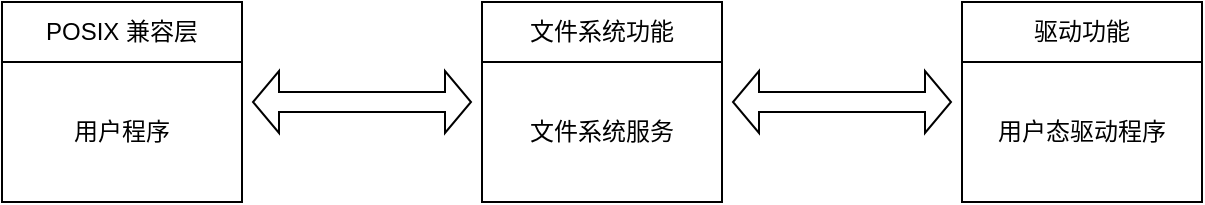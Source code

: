 <mxfile version="20.6.0" type="github">
  <diagram id="6H0gKzJOW7PpUQBoL8Si" name="第 1 页">
    <mxGraphModel dx="870" dy="594" grid="1" gridSize="10" guides="1" tooltips="1" connect="1" arrows="1" fold="1" page="1" pageScale="1" pageWidth="827" pageHeight="1169" math="0" shadow="0">
      <root>
        <mxCell id="0" />
        <mxCell id="1" parent="0" />
        <mxCell id="TWnPoQYeJgKwArJD7QRD-1" value="POSIX 兼容层" style="rounded=0;whiteSpace=wrap;html=1;" vertex="1" parent="1">
          <mxGeometry x="160" y="160" width="120" height="30" as="geometry" />
        </mxCell>
        <mxCell id="TWnPoQYeJgKwArJD7QRD-2" value="用户程序" style="rounded=0;whiteSpace=wrap;html=1;" vertex="1" parent="1">
          <mxGeometry x="160" y="190" width="120" height="70" as="geometry" />
        </mxCell>
        <mxCell id="TWnPoQYeJgKwArJD7QRD-3" value="驱动功能" style="rounded=0;whiteSpace=wrap;html=1;" vertex="1" parent="1">
          <mxGeometry x="640" y="160" width="120" height="30" as="geometry" />
        </mxCell>
        <mxCell id="TWnPoQYeJgKwArJD7QRD-4" value="用户态驱动程序" style="rounded=0;whiteSpace=wrap;html=1;" vertex="1" parent="1">
          <mxGeometry x="640" y="190" width="120" height="70" as="geometry" />
        </mxCell>
        <mxCell id="TWnPoQYeJgKwArJD7QRD-5" value="文件系统功能" style="rounded=0;whiteSpace=wrap;html=1;" vertex="1" parent="1">
          <mxGeometry x="400" y="160" width="120" height="30" as="geometry" />
        </mxCell>
        <mxCell id="TWnPoQYeJgKwArJD7QRD-6" value="文件系统服务" style="rounded=0;whiteSpace=wrap;html=1;" vertex="1" parent="1">
          <mxGeometry x="400" y="190" width="120" height="70" as="geometry" />
        </mxCell>
        <mxCell id="TWnPoQYeJgKwArJD7QRD-8" value="" style="shape=flexArrow;endArrow=classic;startArrow=classic;html=1;rounded=0;endSize=4;startSize=4;targetPerimeterSpacing=0;" edge="1" parent="1">
          <mxGeometry width="100" height="100" relative="1" as="geometry">
            <mxPoint x="525" y="210" as="sourcePoint" />
            <mxPoint x="635" y="210" as="targetPoint" />
          </mxGeometry>
        </mxCell>
        <mxCell id="TWnPoQYeJgKwArJD7QRD-10" value="" style="shape=flexArrow;endArrow=classic;startArrow=classic;html=1;rounded=0;endSize=4;startSize=4;targetPerimeterSpacing=0;" edge="1" parent="1">
          <mxGeometry width="100" height="100" relative="1" as="geometry">
            <mxPoint x="285" y="210" as="sourcePoint" />
            <mxPoint x="395" y="210" as="targetPoint" />
          </mxGeometry>
        </mxCell>
      </root>
    </mxGraphModel>
  </diagram>
</mxfile>
